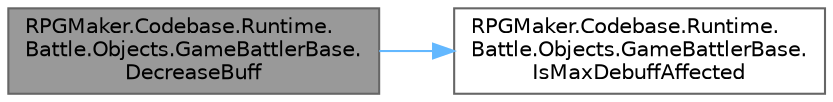 digraph "RPGMaker.Codebase.Runtime.Battle.Objects.GameBattlerBase.DecreaseBuff"
{
 // LATEX_PDF_SIZE
  bgcolor="transparent";
  edge [fontname=Helvetica,fontsize=10,labelfontname=Helvetica,labelfontsize=10];
  node [fontname=Helvetica,fontsize=10,shape=box,height=0.2,width=0.4];
  rankdir="LR";
  Node1 [id="Node000001",label="RPGMaker.Codebase.Runtime.\lBattle.Objects.GameBattlerBase.\lDecreaseBuff",height=0.2,width=0.4,color="gray40", fillcolor="grey60", style="filled", fontcolor="black",tooltip="😁 指定通常能力の[強化]を減少させる"];
  Node1 -> Node2 [id="edge1_Node000001_Node000002",color="steelblue1",style="solid",tooltip=" "];
  Node2 [id="Node000002",label="RPGMaker.Codebase.Runtime.\lBattle.Objects.GameBattlerBase.\lIsMaxDebuffAffected",height=0.2,width=0.4,color="grey40", fillcolor="white", style="filled",URL="$d2/d70/class_r_p_g_maker_1_1_codebase_1_1_runtime_1_1_battle_1_1_objects_1_1_game_battler_base.html#afb94024fabbe237f3a72602768eb0b0f",tooltip="😁 指定通常能力値が最[弱体]されているか"];
}
